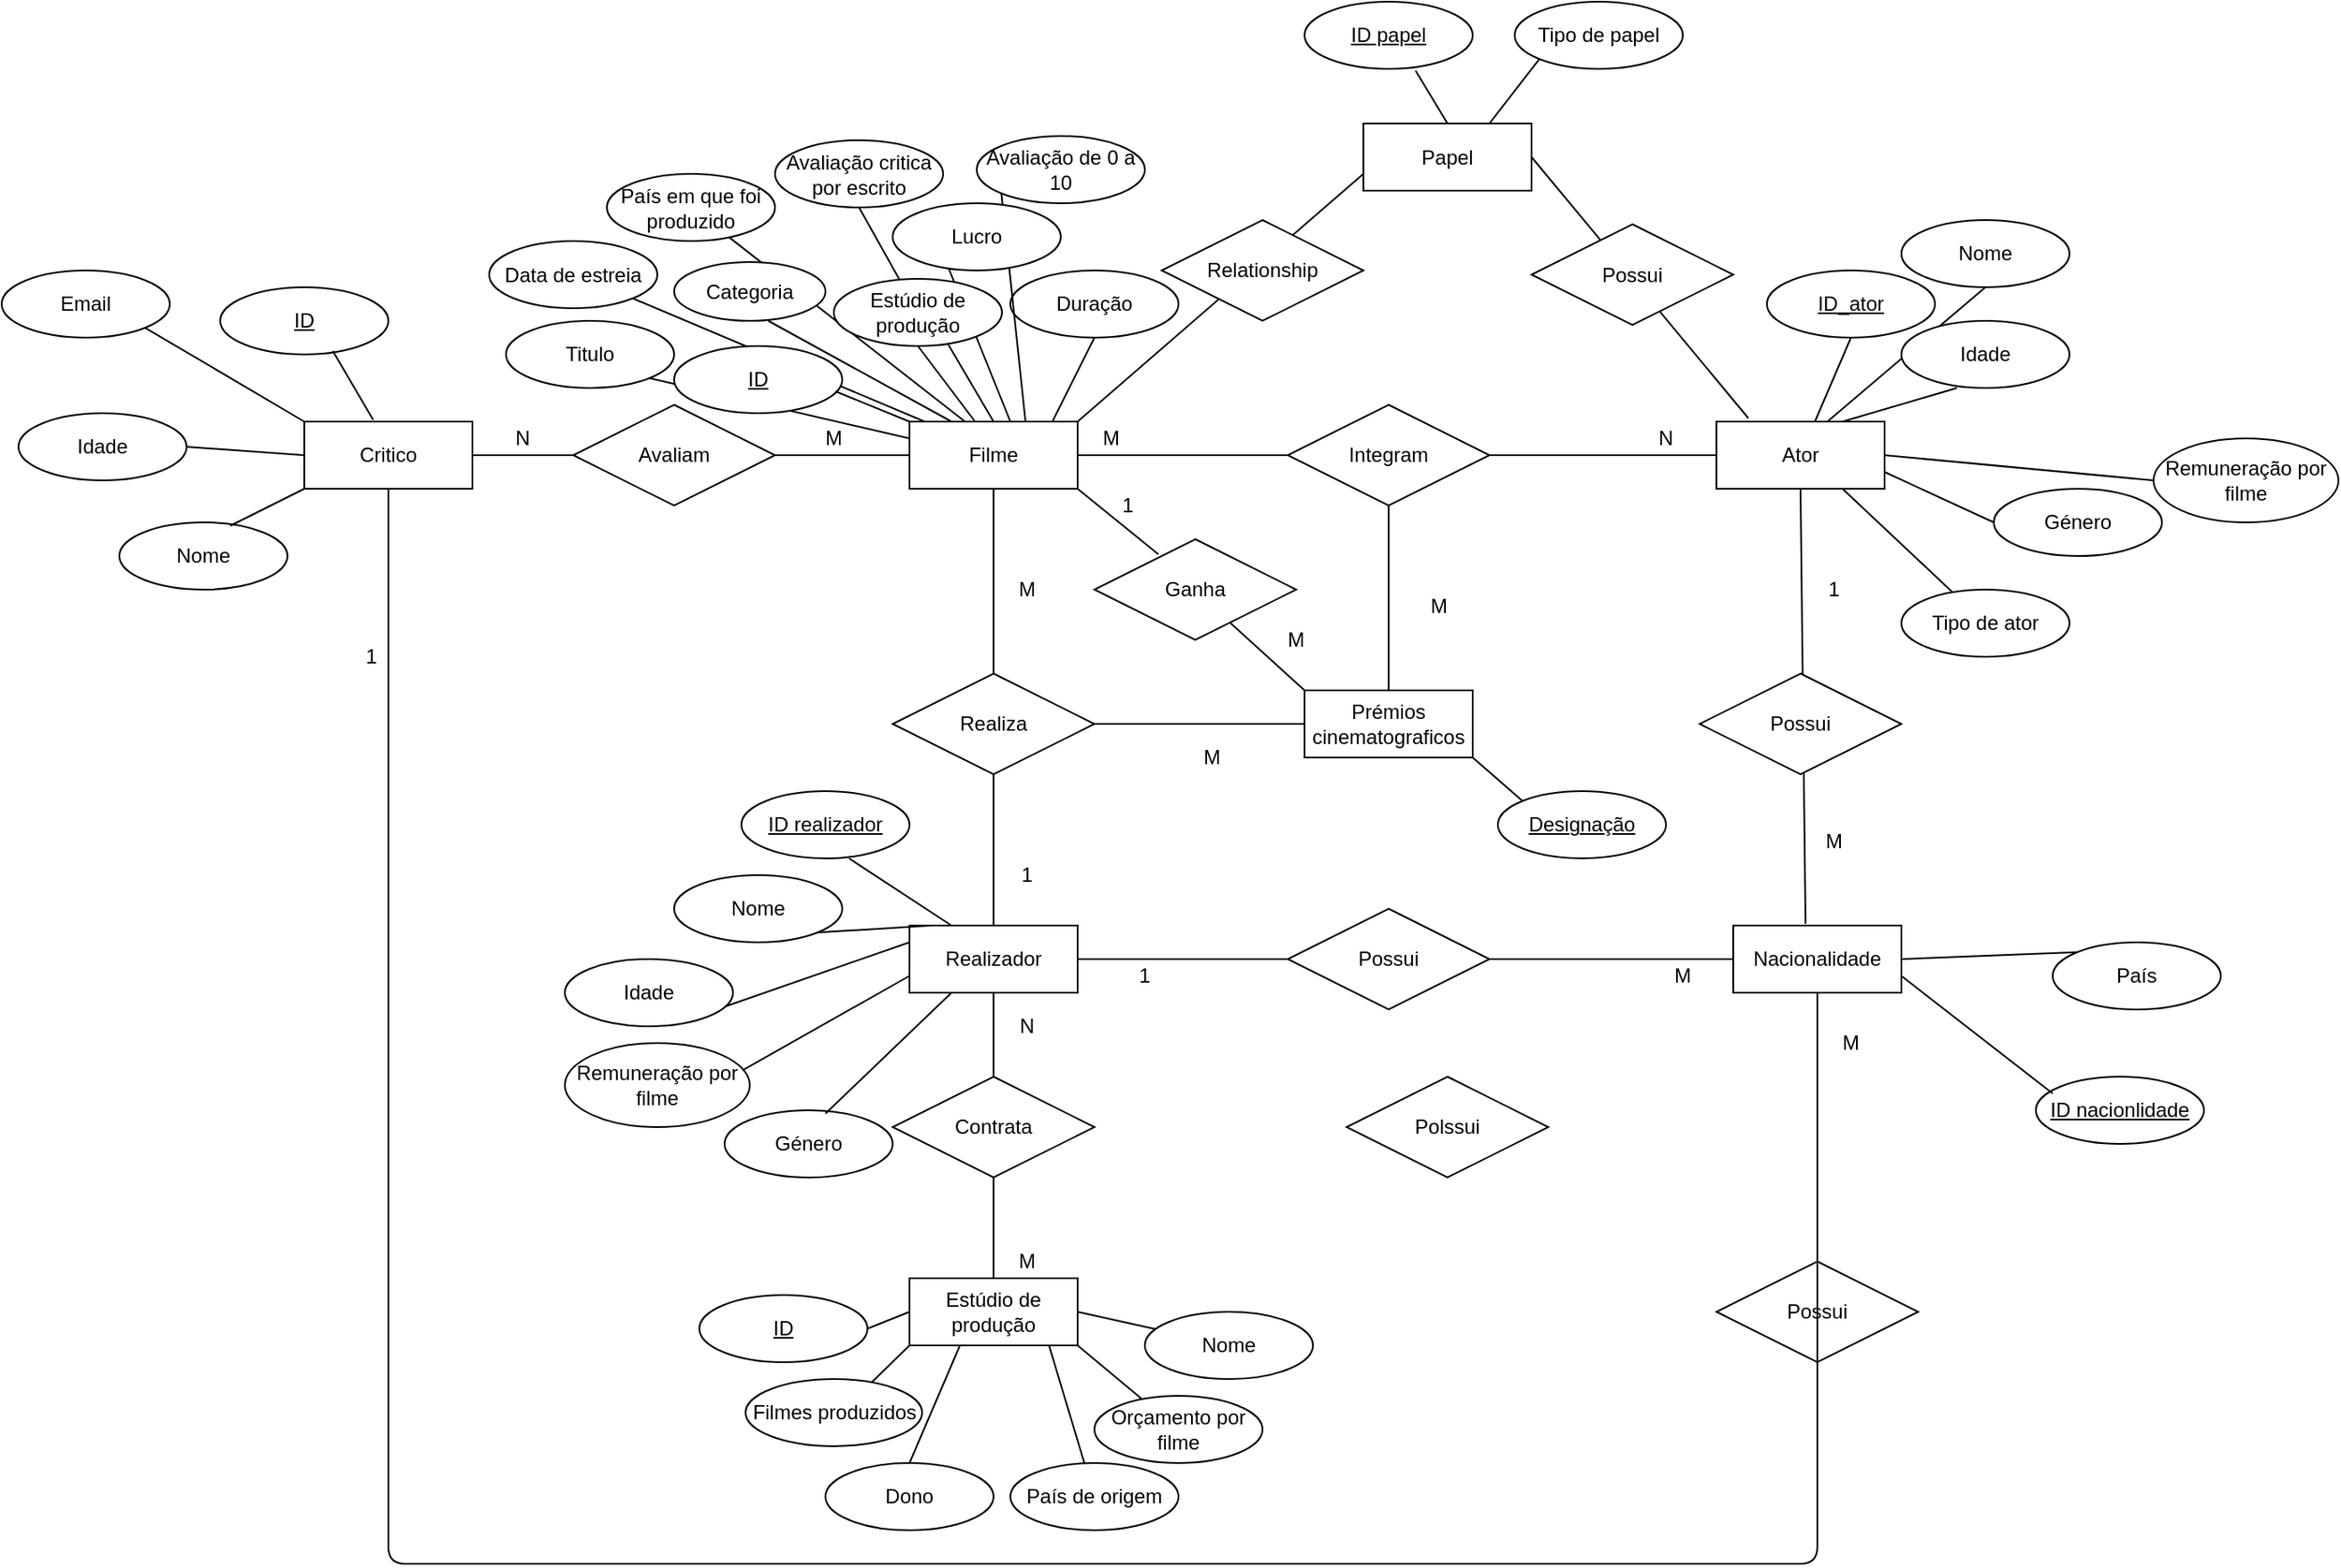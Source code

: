 <mxfile version="14.8.1" type="github">
  <diagram id="R2lEEEUBdFMjLlhIrx00" name="Page-1">
    <mxGraphModel dx="2272" dy="762" grid="1" gridSize="10" guides="1" tooltips="1" connect="1" arrows="1" fold="1" page="1" pageScale="1" pageWidth="850" pageHeight="1100" math="0" shadow="0" extFonts="Permanent Marker^https://fonts.googleapis.com/css?family=Permanent+Marker">
      <root>
        <mxCell id="0" />
        <mxCell id="1" parent="0" />
        <mxCell id="LeojJ_W3fskSIA1dzit3-1" value="Filme" style="whiteSpace=wrap;html=1;align=center;" parent="1" vertex="1">
          <mxGeometry x="420" y="260" width="100" height="40" as="geometry" />
        </mxCell>
        <mxCell id="LeojJ_W3fskSIA1dzit3-2" value="Estúdio de produção" style="whiteSpace=wrap;html=1;align=center;" parent="1" vertex="1">
          <mxGeometry x="420" y="770" width="100" height="40" as="geometry" />
        </mxCell>
        <mxCell id="LeojJ_W3fskSIA1dzit3-3" value="Realizador" style="whiteSpace=wrap;html=1;align=center;" parent="1" vertex="1">
          <mxGeometry x="420" y="560" width="100" height="40" as="geometry" />
        </mxCell>
        <mxCell id="LeojJ_W3fskSIA1dzit3-4" value="Ator" style="whiteSpace=wrap;html=1;align=center;" parent="1" vertex="1">
          <mxGeometry x="900" y="260" width="100" height="40" as="geometry" />
        </mxCell>
        <mxCell id="LeojJ_W3fskSIA1dzit3-5" value="" style="endArrow=none;html=1;exitX=0.33;exitY=0.95;exitDx=0;exitDy=0;startArrow=none;exitPerimeter=0;" parent="1" source="LeojJ_W3fskSIA1dzit3-20" edge="1">
          <mxGeometry width="50" height="50" relative="1" as="geometry">
            <mxPoint x="400" y="410" as="sourcePoint" />
            <mxPoint x="480" y="260" as="targetPoint" />
          </mxGeometry>
        </mxCell>
        <mxCell id="LeojJ_W3fskSIA1dzit3-8" value="" style="endArrow=none;html=1;" parent="1" source="LeojJ_W3fskSIA1dzit3-12" edge="1">
          <mxGeometry width="50" height="50" relative="1" as="geometry">
            <mxPoint x="400" y="410" as="sourcePoint" />
            <mxPoint x="453" y="260" as="targetPoint" />
          </mxGeometry>
        </mxCell>
        <mxCell id="LeojJ_W3fskSIA1dzit3-9" value="" style="endArrow=none;html=1;entryX=0;entryY=0.25;entryDx=0;entryDy=0;exitX=1;exitY=1;exitDx=0;exitDy=0;" parent="1" source="LeojJ_W3fskSIA1dzit3-13" target="LeojJ_W3fskSIA1dzit3-1" edge="1">
          <mxGeometry width="50" height="50" relative="1" as="geometry">
            <mxPoint x="350" y="100" as="sourcePoint" />
            <mxPoint x="450" y="360" as="targetPoint" />
          </mxGeometry>
        </mxCell>
        <mxCell id="LeojJ_W3fskSIA1dzit3-10" value="" style="endArrow=none;html=1;entryX=0.25;entryY=0;entryDx=0;entryDy=0;exitX=0.622;exitY=1;exitDx=0;exitDy=0;exitPerimeter=0;" parent="1" source="LeojJ_W3fskSIA1dzit3-14" target="LeojJ_W3fskSIA1dzit3-1" edge="1">
          <mxGeometry width="50" height="50" relative="1" as="geometry">
            <mxPoint x="374" y="150" as="sourcePoint" />
            <mxPoint x="330" y="260" as="targetPoint" />
          </mxGeometry>
        </mxCell>
        <mxCell id="LeojJ_W3fskSIA1dzit3-12" value="País em que foi produzido" style="ellipse;whiteSpace=wrap;html=1;align=center;" parent="1" vertex="1">
          <mxGeometry x="240" y="112.5" width="100" height="40" as="geometry" />
        </mxCell>
        <mxCell id="LeojJ_W3fskSIA1dzit3-13" value="Titulo" style="ellipse;whiteSpace=wrap;html=1;align=center;" parent="1" vertex="1">
          <mxGeometry x="180" y="200" width="100" height="40" as="geometry" />
        </mxCell>
        <mxCell id="LeojJ_W3fskSIA1dzit3-14" value="Categoria" style="ellipse;whiteSpace=wrap;html=1;align=center;" parent="1" vertex="1">
          <mxGeometry x="280" y="165" width="90" height="35" as="geometry" />
        </mxCell>
        <mxCell id="LeojJ_W3fskSIA1dzit3-15" value="Data de estreia" style="ellipse;whiteSpace=wrap;html=1;align=center;" parent="1" vertex="1">
          <mxGeometry x="170" y="152.5" width="100" height="40" as="geometry" />
        </mxCell>
        <mxCell id="LeojJ_W3fskSIA1dzit3-16" value="Critico" style="whiteSpace=wrap;html=1;align=center;" parent="1" vertex="1">
          <mxGeometry x="60" y="260" width="100" height="40" as="geometry" />
        </mxCell>
        <mxCell id="LeojJ_W3fskSIA1dzit3-23" value="Avaliação de 0 a 10" style="ellipse;whiteSpace=wrap;html=1;align=center;" parent="1" vertex="1">
          <mxGeometry x="460" y="90" width="100" height="40" as="geometry" />
        </mxCell>
        <mxCell id="LeojJ_W3fskSIA1dzit3-24" value="Avaliação critica por escrito" style="ellipse;whiteSpace=wrap;html=1;align=center;" parent="1" vertex="1">
          <mxGeometry x="340" y="92.5" width="100" height="40" as="geometry" />
        </mxCell>
        <mxCell id="LeojJ_W3fskSIA1dzit3-25" value="" style="endArrow=none;html=1;exitX=0.5;exitY=1;exitDx=0;exitDy=0;entryX=0.39;entryY=0;entryDx=0;entryDy=0;entryPerimeter=0;startArrow=none;" parent="1" source="LeojJ_W3fskSIA1dzit3-19" target="LeojJ_W3fskSIA1dzit3-1" edge="1">
          <mxGeometry width="50" height="50" relative="1" as="geometry">
            <mxPoint x="400" y="390" as="sourcePoint" />
            <mxPoint x="470" y="259" as="targetPoint" />
          </mxGeometry>
        </mxCell>
        <mxCell id="LeojJ_W3fskSIA1dzit3-35" value="" style="endArrow=none;html=1;entryX=0.5;entryY=1;entryDx=0;entryDy=0;exitX=0.5;exitY=0;exitDx=0;exitDy=0;startArrow=none;" parent="1" source="LeojJ_W3fskSIA1dzit3-36" target="LeojJ_W3fskSIA1dzit3-1" edge="1">
          <mxGeometry width="50" height="50" relative="1" as="geometry">
            <mxPoint x="400" y="370" as="sourcePoint" />
            <mxPoint x="450" y="320" as="targetPoint" />
          </mxGeometry>
        </mxCell>
        <mxCell id="LeojJ_W3fskSIA1dzit3-36" value="Realiza" style="shape=rhombus;perimeter=rhombusPerimeter;whiteSpace=wrap;html=1;align=center;" parent="1" vertex="1">
          <mxGeometry x="410" y="410" width="120" height="60" as="geometry" />
        </mxCell>
        <mxCell id="LeojJ_W3fskSIA1dzit3-37" value="" style="endArrow=none;html=1;entryX=0.5;entryY=1;entryDx=0;entryDy=0;exitX=0.5;exitY=0;exitDx=0;exitDy=0;" parent="1" source="LeojJ_W3fskSIA1dzit3-3" target="LeojJ_W3fskSIA1dzit3-36" edge="1">
          <mxGeometry width="50" height="50" relative="1" as="geometry">
            <mxPoint x="410" y="420" as="sourcePoint" />
            <mxPoint x="410" y="300" as="targetPoint" />
          </mxGeometry>
        </mxCell>
        <mxCell id="LeojJ_W3fskSIA1dzit3-38" value="" style="endArrow=none;html=1;entryX=1;entryY=0.5;entryDx=0;entryDy=0;exitX=0;exitY=0.5;exitDx=0;exitDy=0;startArrow=none;" parent="1" source="LeojJ_W3fskSIA1dzit3-39" target="LeojJ_W3fskSIA1dzit3-1" edge="1">
          <mxGeometry width="50" height="50" relative="1" as="geometry">
            <mxPoint x="400" y="370" as="sourcePoint" />
            <mxPoint x="450" y="320" as="targetPoint" />
          </mxGeometry>
        </mxCell>
        <mxCell id="LeojJ_W3fskSIA1dzit3-39" value="Integram" style="shape=rhombus;perimeter=rhombusPerimeter;whiteSpace=wrap;html=1;align=center;" parent="1" vertex="1">
          <mxGeometry x="645" y="250" width="120" height="60" as="geometry" />
        </mxCell>
        <mxCell id="LeojJ_W3fskSIA1dzit3-40" value="" style="endArrow=none;html=1;entryX=1;entryY=0.5;entryDx=0;entryDy=0;exitX=0;exitY=0.5;exitDx=0;exitDy=0;" parent="1" source="LeojJ_W3fskSIA1dzit3-4" target="LeojJ_W3fskSIA1dzit3-39" edge="1">
          <mxGeometry width="50" height="50" relative="1" as="geometry">
            <mxPoint x="680" y="280" as="sourcePoint" />
            <mxPoint x="460" y="280" as="targetPoint" />
          </mxGeometry>
        </mxCell>
        <mxCell id="LeojJ_W3fskSIA1dzit3-42" value="Duração" style="ellipse;whiteSpace=wrap;html=1;align=center;" parent="1" vertex="1">
          <mxGeometry x="480" y="170" width="100" height="40" as="geometry" />
        </mxCell>
        <mxCell id="LeojJ_W3fskSIA1dzit3-43" value="" style="endArrow=none;html=1;entryX=0.85;entryY=0;entryDx=0;entryDy=0;exitX=0.5;exitY=1;exitDx=0;exitDy=0;entryPerimeter=0;" parent="1" source="LeojJ_W3fskSIA1dzit3-42" target="LeojJ_W3fskSIA1dzit3-1" edge="1">
          <mxGeometry width="50" height="50" relative="1" as="geometry">
            <mxPoint x="556" y="230" as="sourcePoint" />
            <mxPoint x="520" y="270" as="targetPoint" />
          </mxGeometry>
        </mxCell>
        <mxCell id="LeojJ_W3fskSIA1dzit3-44" value="" style="endArrow=none;html=1;entryX=0.5;entryY=1;entryDx=0;entryDy=0;exitX=0.5;exitY=0;exitDx=0;exitDy=0;startArrow=none;" parent="1" source="LeojJ_W3fskSIA1dzit3-45" target="LeojJ_W3fskSIA1dzit3-3" edge="1">
          <mxGeometry width="50" height="50" relative="1" as="geometry">
            <mxPoint x="400" y="370" as="sourcePoint" />
            <mxPoint x="450" y="320" as="targetPoint" />
          </mxGeometry>
        </mxCell>
        <mxCell id="LeojJ_W3fskSIA1dzit3-45" value="Contrata" style="shape=rhombus;perimeter=rhombusPerimeter;whiteSpace=wrap;html=1;align=center;" parent="1" vertex="1">
          <mxGeometry x="410" y="650" width="120" height="60" as="geometry" />
        </mxCell>
        <mxCell id="LeojJ_W3fskSIA1dzit3-46" value="" style="endArrow=none;html=1;entryX=0.5;entryY=1;entryDx=0;entryDy=0;exitX=0.5;exitY=0;exitDx=0;exitDy=0;" parent="1" source="LeojJ_W3fskSIA1dzit3-2" target="LeojJ_W3fskSIA1dzit3-45" edge="1">
          <mxGeometry width="50" height="50" relative="1" as="geometry">
            <mxPoint x="370" y="600" as="sourcePoint" />
            <mxPoint x="370" y="480" as="targetPoint" />
          </mxGeometry>
        </mxCell>
        <mxCell id="LeojJ_W3fskSIA1dzit3-50" value="" style="endArrow=none;html=1;entryX=1;entryY=0.75;entryDx=0;entryDy=0;exitX=0;exitY=0.5;exitDx=0;exitDy=0;entryPerimeter=0;" parent="1" source="LeojJ_W3fskSIA1dzit3-57" target="LeojJ_W3fskSIA1dzit3-4" edge="1">
          <mxGeometry width="50" height="50" relative="1" as="geometry">
            <mxPoint x="400" y="370" as="sourcePoint" />
            <mxPoint x="450" y="320" as="targetPoint" />
          </mxGeometry>
        </mxCell>
        <mxCell id="LeojJ_W3fskSIA1dzit3-52" value="" style="endArrow=none;html=1;entryX=1;entryY=0.5;entryDx=0;entryDy=0;exitX=0;exitY=0.5;exitDx=0;exitDy=0;" parent="1" source="LeojJ_W3fskSIA1dzit3-58" target="LeojJ_W3fskSIA1dzit3-4" edge="1">
          <mxGeometry width="50" height="50" relative="1" as="geometry">
            <mxPoint x="400" y="370" as="sourcePoint" />
            <mxPoint x="450" y="320" as="targetPoint" />
          </mxGeometry>
        </mxCell>
        <mxCell id="LeojJ_W3fskSIA1dzit3-55" value="" style="endArrow=none;html=1;entryX=0.75;entryY=0;entryDx=0;entryDy=0;exitX=0.33;exitY=1;exitDx=0;exitDy=0;exitPerimeter=0;" parent="1" source="LeojJ_W3fskSIA1dzit3-61" target="LeojJ_W3fskSIA1dzit3-4" edge="1">
          <mxGeometry width="50" height="50" relative="1" as="geometry">
            <mxPoint x="400" y="370" as="sourcePoint" />
            <mxPoint x="450" y="320" as="targetPoint" />
          </mxGeometry>
        </mxCell>
        <mxCell id="LeojJ_W3fskSIA1dzit3-56" value="" style="endArrow=none;html=1;exitX=0.5;exitY=1;exitDx=0;exitDy=0;" parent="1" source="LeojJ_W3fskSIA1dzit3-62" edge="1">
          <mxGeometry width="50" height="50" relative="1" as="geometry">
            <mxPoint x="670" y="190" as="sourcePoint" />
            <mxPoint x="966" y="260" as="targetPoint" />
          </mxGeometry>
        </mxCell>
        <mxCell id="LeojJ_W3fskSIA1dzit3-57" value="Género" style="ellipse;whiteSpace=wrap;html=1;align=center;" parent="1" vertex="1">
          <mxGeometry x="1065" y="300" width="100" height="40" as="geometry" />
        </mxCell>
        <mxCell id="LeojJ_W3fskSIA1dzit3-58" value="Remuneração por filme" style="ellipse;whiteSpace=wrap;html=1;align=center;" parent="1" vertex="1">
          <mxGeometry x="1160" y="270" width="110" height="50" as="geometry" />
        </mxCell>
        <mxCell id="LeojJ_W3fskSIA1dzit3-61" value="Idade" style="ellipse;whiteSpace=wrap;html=1;align=center;" parent="1" vertex="1">
          <mxGeometry x="1010" y="200" width="100" height="40" as="geometry" />
        </mxCell>
        <mxCell id="LeojJ_W3fskSIA1dzit3-62" value="Nome" style="ellipse;whiteSpace=wrap;html=1;align=center;" parent="1" vertex="1">
          <mxGeometry x="1010" y="140" width="100" height="40" as="geometry" />
        </mxCell>
        <mxCell id="LeojJ_W3fskSIA1dzit3-70" value="" style="endArrow=none;html=1;entryX=0;entryY=0.5;entryDx=0;entryDy=0;startArrow=none;" parent="1" source="LeojJ_W3fskSIA1dzit3-108" target="LeojJ_W3fskSIA1dzit3-1" edge="1">
          <mxGeometry width="50" height="50" relative="1" as="geometry">
            <mxPoint x="160" y="280" as="sourcePoint" />
            <mxPoint x="420" y="300" as="targetPoint" />
          </mxGeometry>
        </mxCell>
        <mxCell id="LeojJ_W3fskSIA1dzit3-78" value="" style="endArrow=none;html=1;entryX=0;entryY=0.5;entryDx=0;entryDy=0;exitX=1;exitY=0.5;exitDx=0;exitDy=0;" parent="1" source="LeojJ_W3fskSIA1dzit3-83" target="LeojJ_W3fskSIA1dzit3-16" edge="1">
          <mxGeometry width="50" height="50" relative="1" as="geometry">
            <mxPoint x="700" y="630" as="sourcePoint" />
            <mxPoint x="410" y="400" as="targetPoint" />
          </mxGeometry>
        </mxCell>
        <mxCell id="LeojJ_W3fskSIA1dzit3-83" value="Idade" style="ellipse;whiteSpace=wrap;html=1;align=center;" parent="1" vertex="1">
          <mxGeometry x="-110" y="255" width="100" height="40" as="geometry" />
        </mxCell>
        <mxCell id="LeojJ_W3fskSIA1dzit3-84" value="Nome" style="ellipse;whiteSpace=wrap;html=1;align=center;" parent="1" vertex="1">
          <mxGeometry x="-50" y="320" width="100" height="40" as="geometry" />
        </mxCell>
        <mxCell id="LeojJ_W3fskSIA1dzit3-93" value="Prémios cinematograficos" style="whiteSpace=wrap;html=1;align=center;" parent="1" vertex="1">
          <mxGeometry x="655" y="420" width="100" height="40" as="geometry" />
        </mxCell>
        <mxCell id="LeojJ_W3fskSIA1dzit3-95" value="" style="endArrow=none;html=1;entryX=0;entryY=1;entryDx=0;entryDy=0;exitX=0.66;exitY=0.05;exitDx=0;exitDy=0;exitPerimeter=0;" parent="1" source="LeojJ_W3fskSIA1dzit3-84" target="LeojJ_W3fskSIA1dzit3-16" edge="1">
          <mxGeometry width="50" height="50" relative="1" as="geometry">
            <mxPoint x="540" y="650" as="sourcePoint" />
            <mxPoint x="590" y="600" as="targetPoint" />
          </mxGeometry>
        </mxCell>
        <mxCell id="LeojJ_W3fskSIA1dzit3-96" style="edgeStyle=orthogonalEdgeStyle;rounded=0;orthogonalLoop=1;jettySize=auto;html=1;exitX=0.5;exitY=1;exitDx=0;exitDy=0;" parent="1" source="LeojJ_W3fskSIA1dzit3-93" target="LeojJ_W3fskSIA1dzit3-93" edge="1">
          <mxGeometry relative="1" as="geometry" />
        </mxCell>
        <mxCell id="LeojJ_W3fskSIA1dzit3-98" value="" style="endArrow=none;html=1;entryX=1;entryY=1;entryDx=0;entryDy=0;exitX=0.317;exitY=0.15;exitDx=0;exitDy=0;startArrow=none;exitPerimeter=0;" parent="1" source="LeojJ_W3fskSIA1dzit3-101" target="LeojJ_W3fskSIA1dzit3-1" edge="1">
          <mxGeometry width="50" height="50" relative="1" as="geometry">
            <mxPoint x="540" y="650" as="sourcePoint" />
            <mxPoint x="590" y="600" as="targetPoint" />
          </mxGeometry>
        </mxCell>
        <mxCell id="LeojJ_W3fskSIA1dzit3-99" value="" style="endArrow=none;html=1;entryX=1;entryY=0.5;entryDx=0;entryDy=0;exitX=0;exitY=0.5;exitDx=0;exitDy=0;" parent="1" source="LeojJ_W3fskSIA1dzit3-93" target="LeojJ_W3fskSIA1dzit3-36" edge="1">
          <mxGeometry width="50" height="50" relative="1" as="geometry">
            <mxPoint x="540" y="650" as="sourcePoint" />
            <mxPoint x="590" y="600" as="targetPoint" />
          </mxGeometry>
        </mxCell>
        <mxCell id="LeojJ_W3fskSIA1dzit3-107" value="" style="endArrow=none;html=1;entryX=1;entryY=1;entryDx=0;entryDy=0;exitX=0;exitY=0;exitDx=0;exitDy=0;" parent="1" source="LeojJ_W3fskSIA1dzit3-111" target="LeojJ_W3fskSIA1dzit3-93" edge="1">
          <mxGeometry width="50" height="50" relative="1" as="geometry">
            <mxPoint x="540" y="650" as="sourcePoint" />
            <mxPoint x="590" y="600" as="targetPoint" />
          </mxGeometry>
        </mxCell>
        <mxCell id="LeojJ_W3fskSIA1dzit3-111" value="&lt;u&gt;Designação&lt;/u&gt;" style="ellipse;whiteSpace=wrap;html=1;align=center;" parent="1" vertex="1">
          <mxGeometry x="770" y="480" width="100" height="40" as="geometry" />
        </mxCell>
        <mxCell id="LeojJ_W3fskSIA1dzit3-112" value="" style="endArrow=none;html=1;exitX=0.5;exitY=0;exitDx=0;exitDy=0;entryX=0.3;entryY=1;entryDx=0;entryDy=0;entryPerimeter=0;" parent="1" source="LeojJ_W3fskSIA1dzit3-115" target="LeojJ_W3fskSIA1dzit3-2" edge="1">
          <mxGeometry width="50" height="50" relative="1" as="geometry">
            <mxPoint x="540" y="750" as="sourcePoint" />
            <mxPoint x="590" y="700" as="targetPoint" />
          </mxGeometry>
        </mxCell>
        <mxCell id="LeojJ_W3fskSIA1dzit3-113" value="" style="endArrow=none;html=1;exitX=0.83;exitY=1;exitDx=0;exitDy=0;exitPerimeter=0;" parent="1" source="LeojJ_W3fskSIA1dzit3-2" target="LeojJ_W3fskSIA1dzit3-114" edge="1">
          <mxGeometry width="50" height="50" relative="1" as="geometry">
            <mxPoint x="540" y="750" as="sourcePoint" />
            <mxPoint x="590" y="700" as="targetPoint" />
          </mxGeometry>
        </mxCell>
        <mxCell id="LeojJ_W3fskSIA1dzit3-114" value="País de origem" style="ellipse;whiteSpace=wrap;html=1;align=center;" parent="1" vertex="1">
          <mxGeometry x="480" y="880" width="100" height="40" as="geometry" />
        </mxCell>
        <mxCell id="LeojJ_W3fskSIA1dzit3-115" value="Dono" style="ellipse;whiteSpace=wrap;html=1;align=center;" parent="1" vertex="1">
          <mxGeometry x="370" y="880" width="100" height="40" as="geometry" />
        </mxCell>
        <mxCell id="LeojJ_W3fskSIA1dzit3-117" value="Orçamento por filme" style="ellipse;whiteSpace=wrap;html=1;align=center;" parent="1" vertex="1">
          <mxGeometry x="530" y="840" width="100" height="40" as="geometry" />
        </mxCell>
        <mxCell id="LeojJ_W3fskSIA1dzit3-118" value="" style="endArrow=none;html=1;exitX=1;exitY=1;exitDx=0;exitDy=0;" parent="1" source="LeojJ_W3fskSIA1dzit3-2" target="LeojJ_W3fskSIA1dzit3-117" edge="1">
          <mxGeometry width="50" height="50" relative="1" as="geometry">
            <mxPoint x="540" y="750" as="sourcePoint" />
            <mxPoint x="590" y="830" as="targetPoint" />
          </mxGeometry>
        </mxCell>
        <mxCell id="LeojJ_W3fskSIA1dzit3-120" value="" style="endArrow=none;html=1;exitX=1;exitY=0.5;exitDx=0;exitDy=0;" parent="1" source="LeojJ_W3fskSIA1dzit3-2" target="LeojJ_W3fskSIA1dzit3-121" edge="1">
          <mxGeometry width="50" height="50" relative="1" as="geometry">
            <mxPoint x="540" y="640" as="sourcePoint" />
            <mxPoint x="590" y="590" as="targetPoint" />
          </mxGeometry>
        </mxCell>
        <mxCell id="LeojJ_W3fskSIA1dzit3-121" value="Nome" style="ellipse;whiteSpace=wrap;html=1;align=center;" parent="1" vertex="1">
          <mxGeometry x="560" y="790" width="100" height="40" as="geometry" />
        </mxCell>
        <mxCell id="LeojJ_W3fskSIA1dzit3-122" value="Filmes produzidos" style="ellipse;whiteSpace=wrap;html=1;align=center;" parent="1" vertex="1">
          <mxGeometry x="322.5" y="830" width="105" height="40" as="geometry" />
        </mxCell>
        <mxCell id="LeojJ_W3fskSIA1dzit3-123" value="" style="endArrow=none;html=1;entryX=0;entryY=1;entryDx=0;entryDy=0;exitX=0.714;exitY=0.05;exitDx=0;exitDy=0;exitPerimeter=0;" parent="1" source="LeojJ_W3fskSIA1dzit3-122" target="LeojJ_W3fskSIA1dzit3-2" edge="1">
          <mxGeometry width="50" height="50" relative="1" as="geometry">
            <mxPoint x="540" y="640" as="sourcePoint" />
            <mxPoint x="590" y="590" as="targetPoint" />
          </mxGeometry>
        </mxCell>
        <mxCell id="LeojJ_W3fskSIA1dzit3-125" value="Género" style="ellipse;whiteSpace=wrap;html=1;align=center;" parent="1" vertex="1">
          <mxGeometry x="310" y="670" width="100" height="40" as="geometry" />
        </mxCell>
        <mxCell id="LeojJ_W3fskSIA1dzit3-126" value="Remuneração por filme" style="ellipse;whiteSpace=wrap;html=1;align=center;" parent="1" vertex="1">
          <mxGeometry x="215" y="630" width="110" height="50" as="geometry" />
        </mxCell>
        <mxCell id="LeojJ_W3fskSIA1dzit3-128" value="Idade" style="ellipse;whiteSpace=wrap;html=1;align=center;" parent="1" vertex="1">
          <mxGeometry x="215" y="580" width="100" height="40" as="geometry" />
        </mxCell>
        <mxCell id="LeojJ_W3fskSIA1dzit3-129" value="Nome" style="ellipse;whiteSpace=wrap;html=1;align=center;" parent="1" vertex="1">
          <mxGeometry x="280" y="530" width="100" height="40" as="geometry" />
        </mxCell>
        <mxCell id="LeojJ_W3fskSIA1dzit3-130" value="" style="endArrow=none;html=1;entryX=0.25;entryY=1;entryDx=0;entryDy=0;exitX=0.6;exitY=0.05;exitDx=0;exitDy=0;exitPerimeter=0;" parent="1" source="LeojJ_W3fskSIA1dzit3-125" target="LeojJ_W3fskSIA1dzit3-3" edge="1">
          <mxGeometry width="50" height="50" relative="1" as="geometry">
            <mxPoint x="540" y="630" as="sourcePoint" />
            <mxPoint x="590" y="580" as="targetPoint" />
          </mxGeometry>
        </mxCell>
        <mxCell id="LeojJ_W3fskSIA1dzit3-131" value="" style="endArrow=none;html=1;entryX=0;entryY=0.75;entryDx=0;entryDy=0;exitX=0.96;exitY=0.325;exitDx=0;exitDy=0;exitPerimeter=0;" parent="1" source="LeojJ_W3fskSIA1dzit3-126" target="LeojJ_W3fskSIA1dzit3-3" edge="1">
          <mxGeometry width="50" height="50" relative="1" as="geometry">
            <mxPoint x="340" y="640" as="sourcePoint" />
            <mxPoint x="590" y="580" as="targetPoint" />
          </mxGeometry>
        </mxCell>
        <mxCell id="LeojJ_W3fskSIA1dzit3-133" value="" style="endArrow=none;html=1;entryX=0.96;entryY=0.7;entryDx=0;entryDy=0;exitX=0;exitY=0.25;exitDx=0;exitDy=0;entryPerimeter=0;" parent="1" source="LeojJ_W3fskSIA1dzit3-3" target="LeojJ_W3fskSIA1dzit3-128" edge="1">
          <mxGeometry width="50" height="50" relative="1" as="geometry">
            <mxPoint x="540" y="630" as="sourcePoint" />
            <mxPoint x="590" y="580" as="targetPoint" />
          </mxGeometry>
        </mxCell>
        <mxCell id="LeojJ_W3fskSIA1dzit3-134" value="" style="endArrow=none;html=1;entryX=1;entryY=1;entryDx=0;entryDy=0;exitX=0.13;exitY=0;exitDx=0;exitDy=0;exitPerimeter=0;" parent="1" source="LeojJ_W3fskSIA1dzit3-3" target="LeojJ_W3fskSIA1dzit3-129" edge="1">
          <mxGeometry width="50" height="50" relative="1" as="geometry">
            <mxPoint x="540" y="630" as="sourcePoint" />
            <mxPoint x="590" y="580" as="targetPoint" />
          </mxGeometry>
        </mxCell>
        <mxCell id="LeojJ_W3fskSIA1dzit3-135" value="" style="endArrow=none;html=1;exitX=1;exitY=1;exitDx=0;exitDy=0;" parent="1" source="LeojJ_W3fskSIA1dzit3-15" edge="1">
          <mxGeometry width="50" height="50" relative="1" as="geometry">
            <mxPoint x="260" y="180" as="sourcePoint" />
            <mxPoint x="429" y="260" as="targetPoint" />
          </mxGeometry>
        </mxCell>
        <mxCell id="LeojJ_W3fskSIA1dzit3-108" value="Avaliam" style="shape=rhombus;perimeter=rhombusPerimeter;whiteSpace=wrap;html=1;align=center;" parent="1" vertex="1">
          <mxGeometry x="220" y="250" width="120" height="60" as="geometry" />
        </mxCell>
        <mxCell id="LeojJ_W3fskSIA1dzit3-137" value="" style="endArrow=none;html=1;entryX=0;entryY=0.5;entryDx=0;entryDy=0;" parent="1" target="LeojJ_W3fskSIA1dzit3-108" edge="1">
          <mxGeometry width="50" height="50" relative="1" as="geometry">
            <mxPoint x="160" y="280" as="sourcePoint" />
            <mxPoint x="420" y="280" as="targetPoint" />
          </mxGeometry>
        </mxCell>
        <mxCell id="LeojJ_W3fskSIA1dzit3-138" value="1" style="text;html=1;strokeColor=none;fillColor=none;align=center;verticalAlign=middle;whiteSpace=wrap;rounded=0;" parent="1" vertex="1">
          <mxGeometry x="470" y="520" width="40" height="20" as="geometry" />
        </mxCell>
        <mxCell id="LeojJ_W3fskSIA1dzit3-139" value="M" style="text;html=1;strokeColor=none;fillColor=none;align=center;verticalAlign=middle;whiteSpace=wrap;rounded=0;" parent="1" vertex="1">
          <mxGeometry x="470" y="350" width="40" height="20" as="geometry" />
        </mxCell>
        <mxCell id="LeojJ_W3fskSIA1dzit3-140" value="M" style="text;html=1;strokeColor=none;fillColor=none;align=center;verticalAlign=middle;whiteSpace=wrap;rounded=0;" parent="1" vertex="1">
          <mxGeometry x="580" y="450" width="40" height="20" as="geometry" />
        </mxCell>
        <mxCell id="LeojJ_W3fskSIA1dzit3-142" value="M" style="text;html=1;strokeColor=none;fillColor=none;align=center;verticalAlign=middle;whiteSpace=wrap;rounded=0;" parent="1" vertex="1">
          <mxGeometry x="630" y="380" width="40" height="20" as="geometry" />
        </mxCell>
        <mxCell id="LeojJ_W3fskSIA1dzit3-143" value="M" style="text;html=1;strokeColor=none;fillColor=none;align=center;verticalAlign=middle;whiteSpace=wrap;rounded=0;" parent="1" vertex="1">
          <mxGeometry x="470" y="750" width="40" height="20" as="geometry" />
        </mxCell>
        <mxCell id="LeojJ_W3fskSIA1dzit3-144" value="M" style="text;html=1;strokeColor=none;fillColor=none;align=center;verticalAlign=middle;whiteSpace=wrap;rounded=0;" parent="1" vertex="1">
          <mxGeometry x="520" y="260" width="40" height="20" as="geometry" />
        </mxCell>
        <mxCell id="LeojJ_W3fskSIA1dzit3-146" value="N" style="text;html=1;strokeColor=none;fillColor=none;align=center;verticalAlign=middle;whiteSpace=wrap;rounded=0;" parent="1" vertex="1">
          <mxGeometry x="850" y="260" width="40" height="20" as="geometry" />
        </mxCell>
        <mxCell id="LeojJ_W3fskSIA1dzit3-148" value="N" style="text;html=1;strokeColor=none;fillColor=none;align=center;verticalAlign=middle;whiteSpace=wrap;rounded=0;" parent="1" vertex="1">
          <mxGeometry x="470" y="610" width="40" height="20" as="geometry" />
        </mxCell>
        <mxCell id="LeojJ_W3fskSIA1dzit3-152" value="M" style="text;html=1;strokeColor=none;fillColor=none;align=center;verticalAlign=middle;whiteSpace=wrap;rounded=0;" parent="1" vertex="1">
          <mxGeometry x="355" y="260" width="40" height="20" as="geometry" />
        </mxCell>
        <mxCell id="LeojJ_W3fskSIA1dzit3-154" value="M" style="text;html=1;strokeColor=none;fillColor=none;align=center;verticalAlign=middle;whiteSpace=wrap;rounded=0;" parent="1" vertex="1">
          <mxGeometry x="715" y="360" width="40" height="20" as="geometry" />
        </mxCell>
        <mxCell id="LeojJ_W3fskSIA1dzit3-156" value="N" style="text;html=1;strokeColor=none;fillColor=none;align=center;verticalAlign=middle;whiteSpace=wrap;rounded=0;" parent="1" vertex="1">
          <mxGeometry x="170" y="260" width="40" height="20" as="geometry" />
        </mxCell>
        <mxCell id="LeojJ_W3fskSIA1dzit3-157" value="1" style="text;html=1;strokeColor=none;fillColor=none;align=center;verticalAlign=middle;whiteSpace=wrap;rounded=0;" parent="1" vertex="1">
          <mxGeometry x="530" y="300" width="40" height="20" as="geometry" />
        </mxCell>
        <mxCell id="LeojJ_W3fskSIA1dzit3-158" style="edgeStyle=orthogonalEdgeStyle;rounded=0;orthogonalLoop=1;jettySize=auto;html=1;exitX=0.5;exitY=1;exitDx=0;exitDy=0;" parent="1" source="LeojJ_W3fskSIA1dzit3-143" target="LeojJ_W3fskSIA1dzit3-143" edge="1">
          <mxGeometry relative="1" as="geometry" />
        </mxCell>
        <mxCell id="LeojJ_W3fskSIA1dzit3-159" value="Email" style="ellipse;whiteSpace=wrap;html=1;align=center;" parent="1" vertex="1">
          <mxGeometry x="-120" y="170" width="100" height="40" as="geometry" />
        </mxCell>
        <mxCell id="LeojJ_W3fskSIA1dzit3-160" value="" style="endArrow=none;html=1;entryX=1;entryY=1;entryDx=0;entryDy=0;exitX=0;exitY=0;exitDx=0;exitDy=0;" parent="1" source="LeojJ_W3fskSIA1dzit3-16" target="LeojJ_W3fskSIA1dzit3-159" edge="1">
          <mxGeometry width="50" height="50" relative="1" as="geometry">
            <mxPoint x="540" y="420" as="sourcePoint" />
            <mxPoint x="590" y="370" as="targetPoint" />
          </mxGeometry>
        </mxCell>
        <mxCell id="LeojJ_W3fskSIA1dzit3-161" value="" style="endArrow=none;html=1;exitX=0.5;exitY=1;exitDx=0;exitDy=0;" parent="1" source="LeojJ_W3fskSIA1dzit3-162" target="LeojJ_W3fskSIA1dzit3-4" edge="1">
          <mxGeometry width="50" height="50" relative="1" as="geometry">
            <mxPoint x="910" y="140" as="sourcePoint" />
            <mxPoint x="590" y="370" as="targetPoint" />
          </mxGeometry>
        </mxCell>
        <mxCell id="LeojJ_W3fskSIA1dzit3-162" value="&lt;u&gt;ID_ator&lt;/u&gt;" style="ellipse;whiteSpace=wrap;html=1;align=center;" parent="1" vertex="1">
          <mxGeometry x="930" y="170" width="100" height="40" as="geometry" />
        </mxCell>
        <mxCell id="LeojJ_W3fskSIA1dzit3-163" value="&lt;u&gt;ID realizador&lt;/u&gt;" style="ellipse;whiteSpace=wrap;html=1;align=center;" parent="1" vertex="1">
          <mxGeometry x="320" y="480" width="100" height="40" as="geometry" />
        </mxCell>
        <mxCell id="LeojJ_W3fskSIA1dzit3-164" value="" style="endArrow=none;html=1;entryX=0.64;entryY=1;entryDx=0;entryDy=0;entryPerimeter=0;exitX=0.25;exitY=0;exitDx=0;exitDy=0;" parent="1" source="LeojJ_W3fskSIA1dzit3-3" target="LeojJ_W3fskSIA1dzit3-163" edge="1">
          <mxGeometry width="50" height="50" relative="1" as="geometry">
            <mxPoint x="540" y="520" as="sourcePoint" />
            <mxPoint x="590" y="470" as="targetPoint" />
          </mxGeometry>
        </mxCell>
        <mxCell id="LeojJ_W3fskSIA1dzit3-165" value="&lt;u&gt;ID&lt;/u&gt;" style="ellipse;whiteSpace=wrap;html=1;align=center;" parent="1" vertex="1">
          <mxGeometry x="295" y="780" width="100" height="40" as="geometry" />
        </mxCell>
        <mxCell id="LeojJ_W3fskSIA1dzit3-166" value="" style="endArrow=none;html=1;entryX=0;entryY=0.5;entryDx=0;entryDy=0;exitX=1;exitY=0.5;exitDx=0;exitDy=0;" parent="1" source="LeojJ_W3fskSIA1dzit3-165" target="LeojJ_W3fskSIA1dzit3-2" edge="1">
          <mxGeometry width="50" height="50" relative="1" as="geometry">
            <mxPoint x="540" y="620" as="sourcePoint" />
            <mxPoint x="590" y="570" as="targetPoint" />
          </mxGeometry>
        </mxCell>
        <mxCell id="LeojJ_W3fskSIA1dzit3-167" value="&lt;u&gt;ID&lt;/u&gt;" style="ellipse;whiteSpace=wrap;html=1;align=center;" parent="1" vertex="1">
          <mxGeometry x="280" y="215" width="100" height="40" as="geometry" />
        </mxCell>
        <mxCell id="LeojJ_W3fskSIA1dzit3-168" value="" style="endArrow=none;html=1;entryX=0.96;entryY=0.675;entryDx=0;entryDy=0;entryPerimeter=0;" parent="1" target="LeojJ_W3fskSIA1dzit3-167" edge="1">
          <mxGeometry width="50" height="50" relative="1" as="geometry">
            <mxPoint x="420" y="260" as="sourcePoint" />
            <mxPoint x="590" y="370" as="targetPoint" />
          </mxGeometry>
        </mxCell>
        <mxCell id="LeojJ_W3fskSIA1dzit3-169" value="" style="endArrow=none;html=1;exitX=0;exitY=1;exitDx=0;exitDy=0;" parent="1" source="LeojJ_W3fskSIA1dzit3-23" edge="1">
          <mxGeometry width="50" height="50" relative="1" as="geometry">
            <mxPoint x="544.645" y="124.142" as="sourcePoint" />
            <mxPoint x="489" y="260" as="targetPoint" />
          </mxGeometry>
        </mxCell>
        <mxCell id="LeojJ_W3fskSIA1dzit3-171" value="&lt;u&gt;ID&lt;/u&gt;" style="ellipse;whiteSpace=wrap;html=1;align=center;" parent="1" vertex="1">
          <mxGeometry x="10" y="180" width="100" height="40" as="geometry" />
        </mxCell>
        <mxCell id="LeojJ_W3fskSIA1dzit3-173" value="" style="endArrow=none;html=1;entryX=0.67;entryY=0.95;entryDx=0;entryDy=0;entryPerimeter=0;exitX=0.41;exitY=-0.025;exitDx=0;exitDy=0;exitPerimeter=0;" parent="1" source="LeojJ_W3fskSIA1dzit3-16" target="LeojJ_W3fskSIA1dzit3-171" edge="1">
          <mxGeometry width="50" height="50" relative="1" as="geometry">
            <mxPoint x="540" y="420" as="sourcePoint" />
            <mxPoint x="590" y="370" as="targetPoint" />
          </mxGeometry>
        </mxCell>
        <mxCell id="LeojJ_W3fskSIA1dzit3-20" value="Lucro" style="ellipse;whiteSpace=wrap;html=1;align=center;" parent="1" vertex="1">
          <mxGeometry x="410" y="130" width="100" height="40" as="geometry" />
        </mxCell>
        <mxCell id="LeojJ_W3fskSIA1dzit3-174" value="" style="endArrow=none;html=1;exitX=0.68;exitY=0.975;exitDx=0;exitDy=0;startArrow=none;exitPerimeter=0;" parent="1" source="LeojJ_W3fskSIA1dzit3-19" edge="1">
          <mxGeometry width="50" height="50" relative="1" as="geometry">
            <mxPoint x="517.503" y="79.975" as="sourcePoint" />
            <mxPoint x="470" y="260" as="targetPoint" />
          </mxGeometry>
        </mxCell>
        <mxCell id="VHC6Lv-VFxz-tgQs4zdL-1" value="" style="endArrow=none;html=1;entryX=0.5;entryY=1;entryDx=0;entryDy=0;exitX=0.5;exitY=0;exitDx=0;exitDy=0;" parent="1" source="LeojJ_W3fskSIA1dzit3-93" target="LeojJ_W3fskSIA1dzit3-39" edge="1">
          <mxGeometry width="50" height="50" relative="1" as="geometry">
            <mxPoint x="590" y="420" as="sourcePoint" />
            <mxPoint x="640" y="370" as="targetPoint" />
          </mxGeometry>
        </mxCell>
        <mxCell id="VHC6Lv-VFxz-tgQs4zdL-3" value="ID papel" style="ellipse;whiteSpace=wrap;html=1;align=center;fontStyle=4" parent="1" vertex="1">
          <mxGeometry x="655" y="10" width="100" height="40" as="geometry" />
        </mxCell>
        <mxCell id="VHC6Lv-VFxz-tgQs4zdL-4" value="Nacionalidade" style="whiteSpace=wrap;html=1;align=center;" parent="1" vertex="1">
          <mxGeometry x="910" y="560" width="100" height="40" as="geometry" />
        </mxCell>
        <mxCell id="VHC6Lv-VFxz-tgQs4zdL-9" value="Papel" style="whiteSpace=wrap;html=1;align=center;" parent="1" vertex="1">
          <mxGeometry x="690" y="82.5" width="100" height="40" as="geometry" />
        </mxCell>
        <mxCell id="LeojJ_W3fskSIA1dzit3-101" value="Ganha" style="shape=rhombus;perimeter=rhombusPerimeter;whiteSpace=wrap;html=1;align=center;" parent="1" vertex="1">
          <mxGeometry x="530" y="330" width="120" height="60" as="geometry" />
        </mxCell>
        <mxCell id="VHC6Lv-VFxz-tgQs4zdL-15" value="" style="endArrow=none;html=1;exitX=0;exitY=0;exitDx=0;exitDy=0;entryX=0.675;entryY=0.833;entryDx=0;entryDy=0;entryPerimeter=0;" parent="1" source="LeojJ_W3fskSIA1dzit3-93" target="LeojJ_W3fskSIA1dzit3-101" edge="1">
          <mxGeometry width="50" height="50" relative="1" as="geometry">
            <mxPoint x="860" y="560" as="sourcePoint" />
            <mxPoint x="600" y="380" as="targetPoint" />
          </mxGeometry>
        </mxCell>
        <mxCell id="VHC6Lv-VFxz-tgQs4zdL-21" value="" style="endArrow=none;html=1;entryX=0.66;entryY=1.025;entryDx=0;entryDy=0;exitX=0.5;exitY=0;exitDx=0;exitDy=0;entryPerimeter=0;" parent="1" source="VHC6Lv-VFxz-tgQs4zdL-9" target="VHC6Lv-VFxz-tgQs4zdL-3" edge="1">
          <mxGeometry width="50" height="50" relative="1" as="geometry">
            <mxPoint x="550" y="420" as="sourcePoint" />
            <mxPoint x="600" y="370" as="targetPoint" />
          </mxGeometry>
        </mxCell>
        <mxCell id="VHC6Lv-VFxz-tgQs4zdL-22" value="ID nacionlidade" style="ellipse;whiteSpace=wrap;html=1;align=center;fontStyle=4" parent="1" vertex="1">
          <mxGeometry x="1090" y="650" width="100" height="40" as="geometry" />
        </mxCell>
        <mxCell id="VHC6Lv-VFxz-tgQs4zdL-23" value="País" style="ellipse;whiteSpace=wrap;html=1;align=center;" parent="1" vertex="1">
          <mxGeometry x="1100" y="570" width="100" height="40" as="geometry" />
        </mxCell>
        <mxCell id="VHC6Lv-VFxz-tgQs4zdL-24" value="" style="endArrow=none;html=1;entryX=1;entryY=0.5;entryDx=0;entryDy=0;exitX=0;exitY=0;exitDx=0;exitDy=0;" parent="1" source="VHC6Lv-VFxz-tgQs4zdL-23" target="VHC6Lv-VFxz-tgQs4zdL-4" edge="1">
          <mxGeometry width="50" height="50" relative="1" as="geometry">
            <mxPoint x="550" y="620" as="sourcePoint" />
            <mxPoint x="600" y="570" as="targetPoint" />
          </mxGeometry>
        </mxCell>
        <mxCell id="VHC6Lv-VFxz-tgQs4zdL-25" value="" style="endArrow=none;html=1;entryX=1;entryY=0.75;entryDx=0;entryDy=0;" parent="1" target="VHC6Lv-VFxz-tgQs4zdL-4" edge="1">
          <mxGeometry width="50" height="50" relative="1" as="geometry">
            <mxPoint x="1100" y="660" as="sourcePoint" />
            <mxPoint x="600" y="570" as="targetPoint" />
          </mxGeometry>
        </mxCell>
        <mxCell id="VHC6Lv-VFxz-tgQs4zdL-26" value="" style="endArrow=none;html=1;exitX=0.75;exitY=1;exitDx=0;exitDy=0;" parent="1" source="LeojJ_W3fskSIA1dzit3-4" target="VHC6Lv-VFxz-tgQs4zdL-27" edge="1">
          <mxGeometry width="50" height="50" relative="1" as="geometry">
            <mxPoint x="550" y="420" as="sourcePoint" />
            <mxPoint x="600" y="370" as="targetPoint" />
          </mxGeometry>
        </mxCell>
        <mxCell id="VHC6Lv-VFxz-tgQs4zdL-27" value="Tipo de ator" style="ellipse;whiteSpace=wrap;html=1;align=center;" parent="1" vertex="1">
          <mxGeometry x="1010" y="360" width="100" height="40" as="geometry" />
        </mxCell>
        <mxCell id="VHC6Lv-VFxz-tgQs4zdL-28" value="" style="endArrow=none;html=1;exitX=0;exitY=1;exitDx=0;exitDy=0;entryX=0.75;entryY=0;entryDx=0;entryDy=0;" parent="1" source="VHC6Lv-VFxz-tgQs4zdL-29" target="VHC6Lv-VFxz-tgQs4zdL-9" edge="1">
          <mxGeometry width="50" height="50" relative="1" as="geometry">
            <mxPoint x="830" y="60" as="sourcePoint" />
            <mxPoint x="780" y="84" as="targetPoint" />
          </mxGeometry>
        </mxCell>
        <mxCell id="VHC6Lv-VFxz-tgQs4zdL-29" value="Tipo de papel" style="ellipse;whiteSpace=wrap;html=1;align=center;" parent="1" vertex="1">
          <mxGeometry x="780" y="10" width="100" height="40" as="geometry" />
        </mxCell>
        <mxCell id="VHC6Lv-VFxz-tgQs4zdL-36" value="" style="endArrow=none;html=1;entryX=0.5;entryY=1;entryDx=0;entryDy=0;startArrow=none;" parent="1" target="LeojJ_W3fskSIA1dzit3-16" edge="1">
          <mxGeometry width="50" height="50" relative="1" as="geometry">
            <mxPoint x="110" y="740" as="sourcePoint" />
            <mxPoint x="600" y="500" as="targetPoint" />
            <Array as="points" />
          </mxGeometry>
        </mxCell>
        <mxCell id="VHC6Lv-VFxz-tgQs4zdL-37" value="" style="endArrow=none;html=1;entryX=1;entryY=0.5;entryDx=0;entryDy=0;exitX=0;exitY=0.5;exitDx=0;exitDy=0;" parent="1" source="VHC6Lv-VFxz-tgQs4zdL-4" target="LeojJ_W3fskSIA1dzit3-3" edge="1">
          <mxGeometry width="50" height="50" relative="1" as="geometry">
            <mxPoint x="550" y="450" as="sourcePoint" />
            <mxPoint x="600" y="400" as="targetPoint" />
          </mxGeometry>
        </mxCell>
        <mxCell id="VHC6Lv-VFxz-tgQs4zdL-38" value="" style="endArrow=none;html=1;entryX=0.5;entryY=1;entryDx=0;entryDy=0;exitX=0.43;exitY=-0.025;exitDx=0;exitDy=0;exitPerimeter=0;" parent="1" source="VHC6Lv-VFxz-tgQs4zdL-4" target="LeojJ_W3fskSIA1dzit3-4" edge="1">
          <mxGeometry width="50" height="50" relative="1" as="geometry">
            <mxPoint x="550" y="450" as="sourcePoint" />
            <mxPoint x="600" y="400" as="targetPoint" />
          </mxGeometry>
        </mxCell>
        <mxCell id="VHC6Lv-VFxz-tgQs4zdL-39" value="" style="endArrow=none;html=1;exitX=1;exitY=0.5;exitDx=0;exitDy=0;" parent="1" source="VHC6Lv-VFxz-tgQs4zdL-9" edge="1">
          <mxGeometry width="50" height="50" relative="1" as="geometry">
            <mxPoint x="550" y="350" as="sourcePoint" />
            <mxPoint x="919" y="258" as="targetPoint" />
          </mxGeometry>
        </mxCell>
        <mxCell id="VHC6Lv-VFxz-tgQs4zdL-40" value="" style="endArrow=none;html=1;entryX=0;entryY=0;entryDx=0;entryDy=0;exitX=0;exitY=0.75;exitDx=0;exitDy=0;" parent="1" source="VHC6Lv-VFxz-tgQs4zdL-9" target="LeojJ_W3fskSIA1dzit3-144" edge="1">
          <mxGeometry width="50" height="50" relative="1" as="geometry">
            <mxPoint x="550" y="350" as="sourcePoint" />
            <mxPoint x="600" y="300" as="targetPoint" />
          </mxGeometry>
        </mxCell>
        <mxCell id="VHC6Lv-VFxz-tgQs4zdL-41" value="Possui" style="shape=rhombus;perimeter=rhombusPerimeter;whiteSpace=wrap;html=1;align=center;" parent="1" vertex="1">
          <mxGeometry x="790" y="142.5" width="120" height="60" as="geometry" />
        </mxCell>
        <mxCell id="VHC6Lv-VFxz-tgQs4zdL-42" value="Relationship" style="shape=rhombus;perimeter=rhombusPerimeter;whiteSpace=wrap;html=1;align=center;" parent="1" vertex="1">
          <mxGeometry x="570" y="140" width="120" height="60" as="geometry" />
        </mxCell>
        <mxCell id="VHC6Lv-VFxz-tgQs4zdL-47" value="Possui" style="shape=rhombus;perimeter=rhombusPerimeter;whiteSpace=wrap;html=1;align=center;" parent="1" vertex="1">
          <mxGeometry x="890" y="410" width="120" height="60" as="geometry" />
        </mxCell>
        <mxCell id="VHC6Lv-VFxz-tgQs4zdL-48" value="Possui" style="shape=rhombus;perimeter=rhombusPerimeter;whiteSpace=wrap;html=1;align=center;" parent="1" vertex="1">
          <mxGeometry x="645" y="550" width="120" height="60" as="geometry" />
        </mxCell>
        <mxCell id="LeojJ_W3fskSIA1dzit3-19" value="Estúdio de produção" style="ellipse;whiteSpace=wrap;html=1;align=center;" parent="1" vertex="1">
          <mxGeometry x="375" y="175" width="100" height="40" as="geometry" />
        </mxCell>
        <mxCell id="VHC6Lv-VFxz-tgQs4zdL-49" value="" style="endArrow=none;html=1;exitX=0.5;exitY=1;exitDx=0;exitDy=0;" parent="1" source="LeojJ_W3fskSIA1dzit3-24" target="LeojJ_W3fskSIA1dzit3-19" edge="1">
          <mxGeometry width="50" height="50" relative="1" as="geometry">
            <mxPoint x="390" y="132.5" as="sourcePoint" />
            <mxPoint x="470" y="260" as="targetPoint" />
          </mxGeometry>
        </mxCell>
        <mxCell id="y00lGKtjrFBrDXKA9Z9s-1" value="" style="endArrow=none;html=1;startArrow=none;" parent="1" edge="1">
          <mxGeometry width="50" height="50" relative="1" as="geometry">
            <mxPoint x="110" y="860" as="sourcePoint" />
            <mxPoint x="110" y="740" as="targetPoint" />
            <Array as="points" />
          </mxGeometry>
        </mxCell>
        <mxCell id="VHC6Lv-VFxz-tgQs4zdL-46" value="Possui" style="shape=rhombus;perimeter=rhombusPerimeter;whiteSpace=wrap;html=1;align=center;" parent="1" vertex="1">
          <mxGeometry x="900" y="760" width="120" height="60" as="geometry" />
        </mxCell>
        <mxCell id="y00lGKtjrFBrDXKA9Z9s-4" value="Polssui" style="shape=rhombus;perimeter=rhombusPerimeter;whiteSpace=wrap;html=1;align=center;" parent="1" vertex="1">
          <mxGeometry x="680" y="650" width="120" height="60" as="geometry" />
        </mxCell>
        <mxCell id="y00lGKtjrFBrDXKA9Z9s-5" value="" style="endArrow=none;html=1;exitX=0.5;exitY=1;exitDx=0;exitDy=0;" parent="1" source="VHC6Lv-VFxz-tgQs4zdL-4" edge="1">
          <mxGeometry width="50" height="50" relative="1" as="geometry">
            <mxPoint x="950" y="940" as="sourcePoint" />
            <mxPoint x="110" y="860" as="targetPoint" />
            <Array as="points">
              <mxPoint x="960" y="940" />
              <mxPoint x="110" y="940" />
            </Array>
          </mxGeometry>
        </mxCell>
        <mxCell id="y00lGKtjrFBrDXKA9Z9s-6" value="M" style="text;html=1;strokeColor=none;fillColor=none;align=center;verticalAlign=middle;whiteSpace=wrap;rounded=0;" parent="1" vertex="1">
          <mxGeometry x="960" y="620" width="40" height="20" as="geometry" />
        </mxCell>
        <mxCell id="y00lGKtjrFBrDXKA9Z9s-7" value="1" style="text;html=1;strokeColor=none;fillColor=none;align=center;verticalAlign=middle;whiteSpace=wrap;rounded=0;" parent="1" vertex="1">
          <mxGeometry x="80" y="390" width="40" height="20" as="geometry" />
        </mxCell>
        <mxCell id="y00lGKtjrFBrDXKA9Z9s-8" value="M" style="text;html=1;strokeColor=none;fillColor=none;align=center;verticalAlign=middle;whiteSpace=wrap;rounded=0;" parent="1" vertex="1">
          <mxGeometry x="950" y="500" width="40" height="20" as="geometry" />
        </mxCell>
        <mxCell id="y00lGKtjrFBrDXKA9Z9s-9" value="1" style="text;html=1;strokeColor=none;fillColor=none;align=center;verticalAlign=middle;whiteSpace=wrap;rounded=0;" parent="1" vertex="1">
          <mxGeometry x="950" y="350" width="40" height="20" as="geometry" />
        </mxCell>
        <mxCell id="y00lGKtjrFBrDXKA9Z9s-10" value="1" style="text;html=1;strokeColor=none;fillColor=none;align=center;verticalAlign=middle;whiteSpace=wrap;rounded=0;" parent="1" vertex="1">
          <mxGeometry x="540" y="580" width="40" height="20" as="geometry" />
        </mxCell>
        <mxCell id="y00lGKtjrFBrDXKA9Z9s-11" value="M" style="text;html=1;strokeColor=none;fillColor=none;align=center;verticalAlign=middle;whiteSpace=wrap;rounded=0;" parent="1" vertex="1">
          <mxGeometry x="860" y="580" width="40" height="20" as="geometry" />
        </mxCell>
      </root>
    </mxGraphModel>
  </diagram>
</mxfile>
